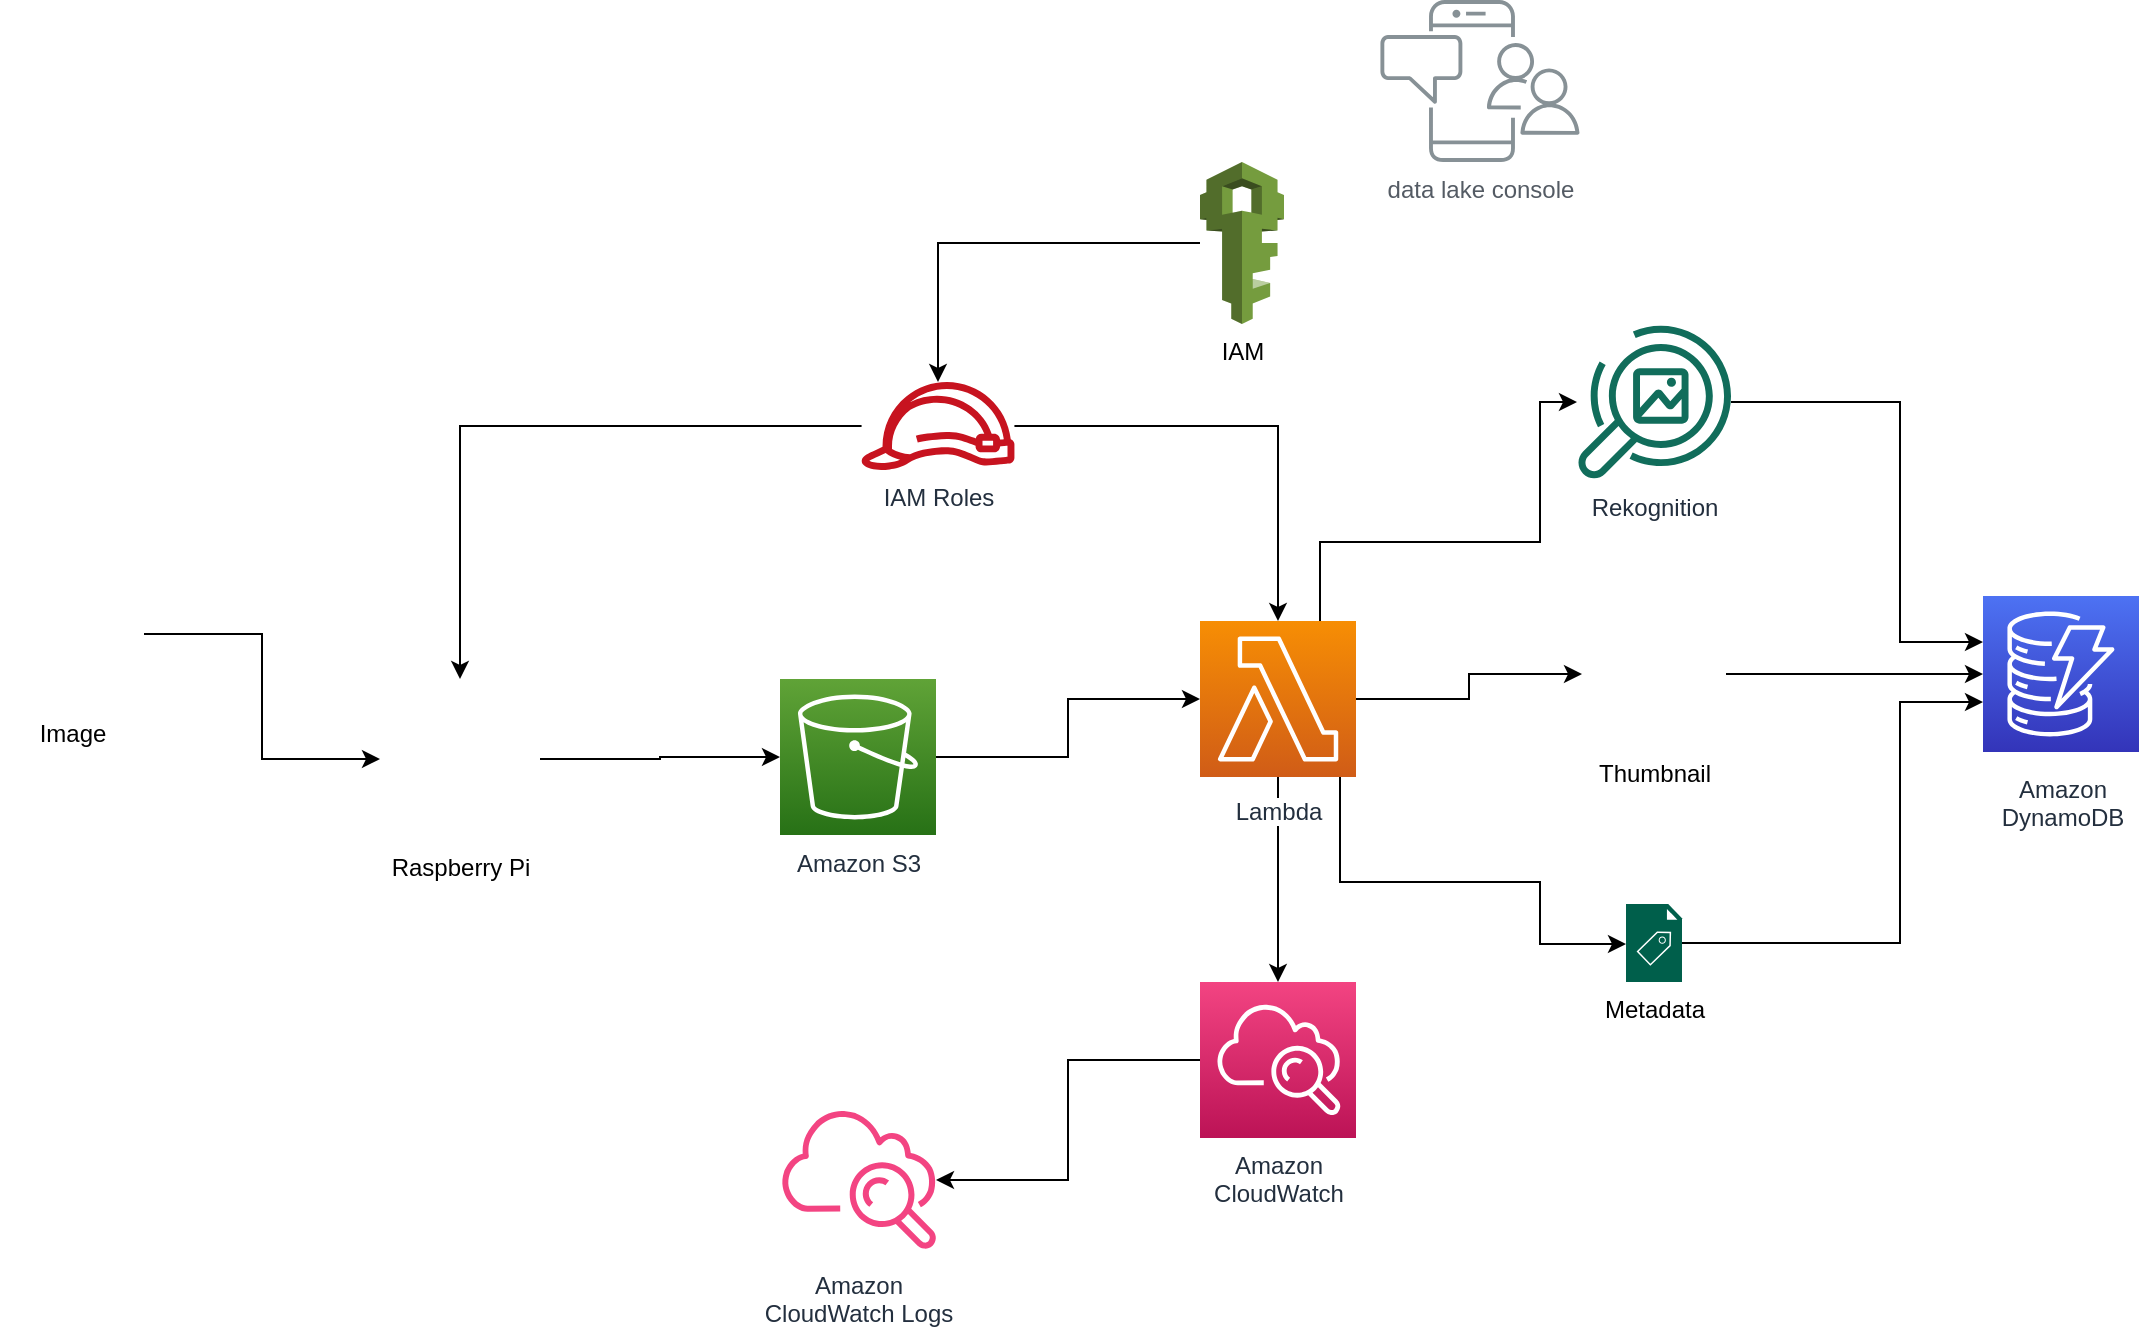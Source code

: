 <mxfile version="14.7.4" type="github">
  <diagram id="Ht1M8jgEwFfnCIfOTk4-" name="Page-1">
    <mxGraphModel dx="1422" dy="1532" grid="1" gridSize="10" guides="1" tooltips="1" connect="1" arrows="1" fold="1" page="1" pageScale="1" pageWidth="1169" pageHeight="827" math="0" shadow="0">
      <root>
        <mxCell id="0" />
        <mxCell id="1" parent="0" />
        <mxCell id="UEzPUAAOIrF-is8g5C7q-110" value="data lake console" style="outlineConnect=0;gradientColor=none;fontColor=#545B64;strokeColor=none;fillColor=#879196;dashed=0;verticalLabelPosition=bottom;verticalAlign=top;align=center;html=1;fontSize=12;fontStyle=0;aspect=fixed;shape=mxgraph.aws4.illustration_notification;pointerEvents=1;labelBackgroundColor=#ffffff;" parent="1" vertex="1">
          <mxGeometry x="730" y="-51" width="100" height="81" as="geometry" />
        </mxCell>
        <mxCell id="uf95FVqDlsZ_gY-MuKM1-23" style="edgeStyle=orthogonalEdgeStyle;rounded=0;orthogonalLoop=1;jettySize=auto;html=1;" edge="1" parent="1" source="UEzPUAAOIrF-is8g5C7q-113" target="UEzPUAAOIrF-is8g5C7q-121">
          <mxGeometry relative="1" as="geometry" />
        </mxCell>
        <mxCell id="uf95FVqDlsZ_gY-MuKM1-25" style="edgeStyle=orthogonalEdgeStyle;rounded=0;orthogonalLoop=1;jettySize=auto;html=1;" edge="1" parent="1" source="UEzPUAAOIrF-is8g5C7q-113" target="uf95FVqDlsZ_gY-MuKM1-4">
          <mxGeometry relative="1" as="geometry" />
        </mxCell>
        <mxCell id="uf95FVqDlsZ_gY-MuKM1-27" style="edgeStyle=orthogonalEdgeStyle;rounded=0;orthogonalLoop=1;jettySize=auto;html=1;" edge="1" parent="1" source="UEzPUAAOIrF-is8g5C7q-113" target="uf95FVqDlsZ_gY-MuKM1-3">
          <mxGeometry relative="1" as="geometry">
            <Array as="points">
              <mxPoint x="700" y="220" />
              <mxPoint x="810" y="220" />
              <mxPoint x="810" y="150" />
            </Array>
          </mxGeometry>
        </mxCell>
        <mxCell id="uf95FVqDlsZ_gY-MuKM1-28" style="edgeStyle=orthogonalEdgeStyle;rounded=0;orthogonalLoop=1;jettySize=auto;html=1;" edge="1" parent="1" source="UEzPUAAOIrF-is8g5C7q-113" target="uf95FVqDlsZ_gY-MuKM1-5">
          <mxGeometry relative="1" as="geometry">
            <Array as="points">
              <mxPoint x="710" y="390" />
              <mxPoint x="810" y="390" />
              <mxPoint x="810" y="421" />
            </Array>
          </mxGeometry>
        </mxCell>
        <mxCell id="UEzPUAAOIrF-is8g5C7q-113" value="Lambda" style="outlineConnect=0;fontColor=#232F3E;gradientColor=#F78E04;gradientDirection=north;fillColor=#D05C17;strokeColor=#ffffff;dashed=0;verticalLabelPosition=bottom;verticalAlign=top;align=center;html=1;fontSize=12;fontStyle=0;aspect=fixed;shape=mxgraph.aws4.resourceIcon;resIcon=mxgraph.aws4.lambda;labelBackgroundColor=#ffffff;spacingTop=3;" parent="1" vertex="1">
          <mxGeometry x="640" y="259.5" width="78" height="78" as="geometry" />
        </mxCell>
        <mxCell id="uf95FVqDlsZ_gY-MuKM1-16" style="edgeStyle=orthogonalEdgeStyle;rounded=0;orthogonalLoop=1;jettySize=auto;html=1;" edge="1" parent="1" source="UEzPUAAOIrF-is8g5C7q-116" target="UEzPUAAOIrF-is8g5C7q-113">
          <mxGeometry relative="1" as="geometry" />
        </mxCell>
        <mxCell id="UEzPUAAOIrF-is8g5C7q-116" value="Amazon S3" style="outlineConnect=0;fontColor=#232F3E;gradientColor=#60A337;gradientDirection=north;fillColor=#277116;strokeColor=#ffffff;dashed=0;verticalLabelPosition=bottom;verticalAlign=top;align=center;html=1;fontSize=12;fontStyle=0;aspect=fixed;shape=mxgraph.aws4.resourceIcon;resIcon=mxgraph.aws4.s3;labelBackgroundColor=#ffffff;" parent="1" vertex="1">
          <mxGeometry x="430.0" y="288.5" width="78" height="78" as="geometry" />
        </mxCell>
        <mxCell id="UEzPUAAOIrF-is8g5C7q-119" value="Amazon&lt;br&gt;DynamoDB&lt;br&gt;" style="outlineConnect=0;fontColor=#232F3E;gradientColor=#4D72F3;gradientDirection=north;fillColor=#3334B9;strokeColor=#ffffff;dashed=0;verticalLabelPosition=bottom;verticalAlign=top;align=center;html=1;fontSize=12;fontStyle=0;aspect=fixed;shape=mxgraph.aws4.resourceIcon;resIcon=mxgraph.aws4.dynamodb;labelBackgroundColor=#ffffff;spacingTop=5;" parent="1" vertex="1">
          <mxGeometry x="1031.5" y="247" width="78" height="78" as="geometry" />
        </mxCell>
        <mxCell id="uf95FVqDlsZ_gY-MuKM1-24" style="edgeStyle=orthogonalEdgeStyle;rounded=0;orthogonalLoop=1;jettySize=auto;html=1;" edge="1" parent="1" source="UEzPUAAOIrF-is8g5C7q-121" target="UEzPUAAOIrF-is8g5C7q-123">
          <mxGeometry relative="1" as="geometry" />
        </mxCell>
        <mxCell id="UEzPUAAOIrF-is8g5C7q-121" value="Amazon&lt;br&gt;CloudWatch&lt;br&gt;" style="outlineConnect=0;fontColor=#232F3E;gradientColor=#F34482;gradientDirection=north;fillColor=#BC1356;strokeColor=#ffffff;dashed=0;verticalLabelPosition=bottom;verticalAlign=top;align=center;html=1;fontSize=12;fontStyle=0;aspect=fixed;shape=mxgraph.aws4.resourceIcon;resIcon=mxgraph.aws4.cloudwatch;labelBackgroundColor=#ffffff;" parent="1" vertex="1">
          <mxGeometry x="640.0" y="440" width="78" height="78" as="geometry" />
        </mxCell>
        <mxCell id="uf95FVqDlsZ_gY-MuKM1-14" style="edgeStyle=orthogonalEdgeStyle;rounded=0;orthogonalLoop=1;jettySize=auto;html=1;" edge="1" parent="1" source="UEzPUAAOIrF-is8g5C7q-122" target="uf95FVqDlsZ_gY-MuKM1-1">
          <mxGeometry relative="1" as="geometry">
            <mxPoint x="270" y="289.5" as="targetPoint" />
          </mxGeometry>
        </mxCell>
        <mxCell id="uf95FVqDlsZ_gY-MuKM1-19" style="edgeStyle=orthogonalEdgeStyle;rounded=0;orthogonalLoop=1;jettySize=auto;html=1;" edge="1" parent="1" source="UEzPUAAOIrF-is8g5C7q-122" target="UEzPUAAOIrF-is8g5C7q-113">
          <mxGeometry relative="1" as="geometry" />
        </mxCell>
        <mxCell id="UEzPUAAOIrF-is8g5C7q-122" value="IAM Roles" style="outlineConnect=0;fontColor=#232F3E;gradientColor=none;fillColor=#C7131F;strokeColor=none;dashed=0;verticalLabelPosition=bottom;verticalAlign=top;align=center;html=1;fontSize=12;fontStyle=0;aspect=fixed;pointerEvents=1;shape=mxgraph.aws4.role;labelBackgroundColor=#ffffff;" parent="1" vertex="1">
          <mxGeometry x="470.0" y="140" width="78" height="44" as="geometry" />
        </mxCell>
        <mxCell id="UEzPUAAOIrF-is8g5C7q-123" value="Amazon&lt;br&gt;CloudWatch Logs&lt;br&gt;" style="outlineConnect=0;fontColor=#232F3E;gradientColor=none;gradientDirection=north;fillColor=#F34482;strokeColor=none;dashed=0;verticalLabelPosition=bottom;verticalAlign=top;align=center;html=1;fontSize=12;fontStyle=0;aspect=fixed;shape=mxgraph.aws4.cloudwatch;labelBackgroundColor=#ffffff;" parent="1" vertex="1">
          <mxGeometry x="430.0" y="500" width="78" height="78" as="geometry" />
        </mxCell>
        <mxCell id="uf95FVqDlsZ_gY-MuKM1-15" style="edgeStyle=orthogonalEdgeStyle;rounded=0;orthogonalLoop=1;jettySize=auto;html=1;" edge="1" parent="1" source="uf95FVqDlsZ_gY-MuKM1-1" target="UEzPUAAOIrF-is8g5C7q-116">
          <mxGeometry relative="1" as="geometry">
            <mxPoint x="310" y="329.5" as="sourcePoint" />
          </mxGeometry>
        </mxCell>
        <mxCell id="uf95FVqDlsZ_gY-MuKM1-1" value="Raspberry Pi" style="shape=image;html=1;verticalAlign=top;verticalLabelPosition=bottom;labelBackgroundColor=#ffffff;imageAspect=0;aspect=fixed;image=https://cdn4.iconfinder.com/data/icons/logos-and-brands/512/272_Raspberry_Pi_logo-128.png" vertex="1" parent="1">
          <mxGeometry x="230" y="288.5" width="80" height="80" as="geometry" />
        </mxCell>
        <mxCell id="uf95FVqDlsZ_gY-MuKM1-29" style="edgeStyle=orthogonalEdgeStyle;rounded=0;orthogonalLoop=1;jettySize=auto;html=1;startArrow=none;startFill=0;" edge="1" parent="1" source="uf95FVqDlsZ_gY-MuKM1-3" target="UEzPUAAOIrF-is8g5C7q-119">
          <mxGeometry relative="1" as="geometry">
            <Array as="points">
              <mxPoint x="990" y="150" />
              <mxPoint x="990" y="270" />
            </Array>
          </mxGeometry>
        </mxCell>
        <mxCell id="uf95FVqDlsZ_gY-MuKM1-3" value="Rekognition" style="outlineConnect=0;fontColor=#232F3E;gradientColor=none;fillColor=#116D5B;strokeColor=none;dashed=0;verticalLabelPosition=bottom;verticalAlign=top;align=center;html=1;fontSize=12;fontStyle=0;aspect=fixed;pointerEvents=1;shape=mxgraph.aws4.rekognition_image;" vertex="1" parent="1">
          <mxGeometry x="828.5" y="111" width="77" height="78" as="geometry" />
        </mxCell>
        <mxCell id="uf95FVqDlsZ_gY-MuKM1-30" style="edgeStyle=orthogonalEdgeStyle;rounded=0;orthogonalLoop=1;jettySize=auto;html=1;" edge="1" parent="1" source="uf95FVqDlsZ_gY-MuKM1-4" target="UEzPUAAOIrF-is8g5C7q-119">
          <mxGeometry relative="1" as="geometry" />
        </mxCell>
        <mxCell id="uf95FVqDlsZ_gY-MuKM1-4" value="Thumbnail&lt;br&gt;" style="shape=image;html=1;verticalAlign=top;verticalLabelPosition=bottom;labelBackgroundColor=#ffffff;imageAspect=0;aspect=fixed;image=https://cdn2.iconfinder.com/data/icons/crystalproject/32x32/actions/thumbnail.png" vertex="1" parent="1">
          <mxGeometry x="831" y="250" width="72" height="72" as="geometry" />
        </mxCell>
        <mxCell id="uf95FVqDlsZ_gY-MuKM1-31" style="edgeStyle=orthogonalEdgeStyle;rounded=0;orthogonalLoop=1;jettySize=auto;html=1;" edge="1" parent="1" source="uf95FVqDlsZ_gY-MuKM1-5" target="UEzPUAAOIrF-is8g5C7q-119">
          <mxGeometry relative="1" as="geometry">
            <Array as="points">
              <mxPoint x="990" y="421" />
              <mxPoint x="990" y="300" />
            </Array>
          </mxGeometry>
        </mxCell>
        <mxCell id="uf95FVqDlsZ_gY-MuKM1-5" value="Metadata" style="pointerEvents=1;shadow=0;dashed=0;html=1;strokeColor=none;fillColor=#005F4B;labelPosition=center;verticalLabelPosition=bottom;verticalAlign=top;align=center;outlineConnect=0;shape=mxgraph.veeam2.metadata_file;" vertex="1" parent="1">
          <mxGeometry x="853" y="401" width="28.0" height="39" as="geometry" />
        </mxCell>
        <mxCell id="uf95FVqDlsZ_gY-MuKM1-17" style="edgeStyle=orthogonalEdgeStyle;rounded=0;orthogonalLoop=1;jettySize=auto;html=1;" edge="1" parent="1" source="uf95FVqDlsZ_gY-MuKM1-11" target="UEzPUAAOIrF-is8g5C7q-122">
          <mxGeometry relative="1" as="geometry" />
        </mxCell>
        <mxCell id="uf95FVqDlsZ_gY-MuKM1-11" value="IAM" style="outlineConnect=0;dashed=0;verticalLabelPosition=bottom;verticalAlign=top;align=center;html=1;shape=mxgraph.aws3.iam;fillColor=#759C3E;gradientColor=none;" vertex="1" parent="1">
          <mxGeometry x="640" y="30" width="42" height="81" as="geometry" />
        </mxCell>
        <mxCell id="uf95FVqDlsZ_gY-MuKM1-22" style="edgeStyle=orthogonalEdgeStyle;rounded=0;orthogonalLoop=1;jettySize=auto;html=1;" edge="1" parent="1" source="uf95FVqDlsZ_gY-MuKM1-20" target="uf95FVqDlsZ_gY-MuKM1-1">
          <mxGeometry relative="1" as="geometry" />
        </mxCell>
        <mxCell id="uf95FVqDlsZ_gY-MuKM1-20" value="Image" style="shape=image;html=1;verticalAlign=top;verticalLabelPosition=bottom;labelBackgroundColor=#ffffff;imageAspect=0;aspect=fixed;image=https://cdn2.iconfinder.com/data/icons/crystalproject/32x32/actions/thumbnail.png" vertex="1" parent="1">
          <mxGeometry x="40" y="230" width="72" height="72" as="geometry" />
        </mxCell>
      </root>
    </mxGraphModel>
  </diagram>
</mxfile>
